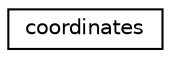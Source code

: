 digraph "Graphical Class Hierarchy"
{
 // LATEX_PDF_SIZE
  edge [fontname="Helvetica",fontsize="10",labelfontname="Helvetica",labelfontsize="10"];
  node [fontname="Helvetica",fontsize="10",shape=record];
  rankdir="LR";
  Node0 [label="coordinates",height=0.2,width=0.4,color="black", fillcolor="white", style="filled",URL="$structcoordinates.html",tooltip=" "];
}
